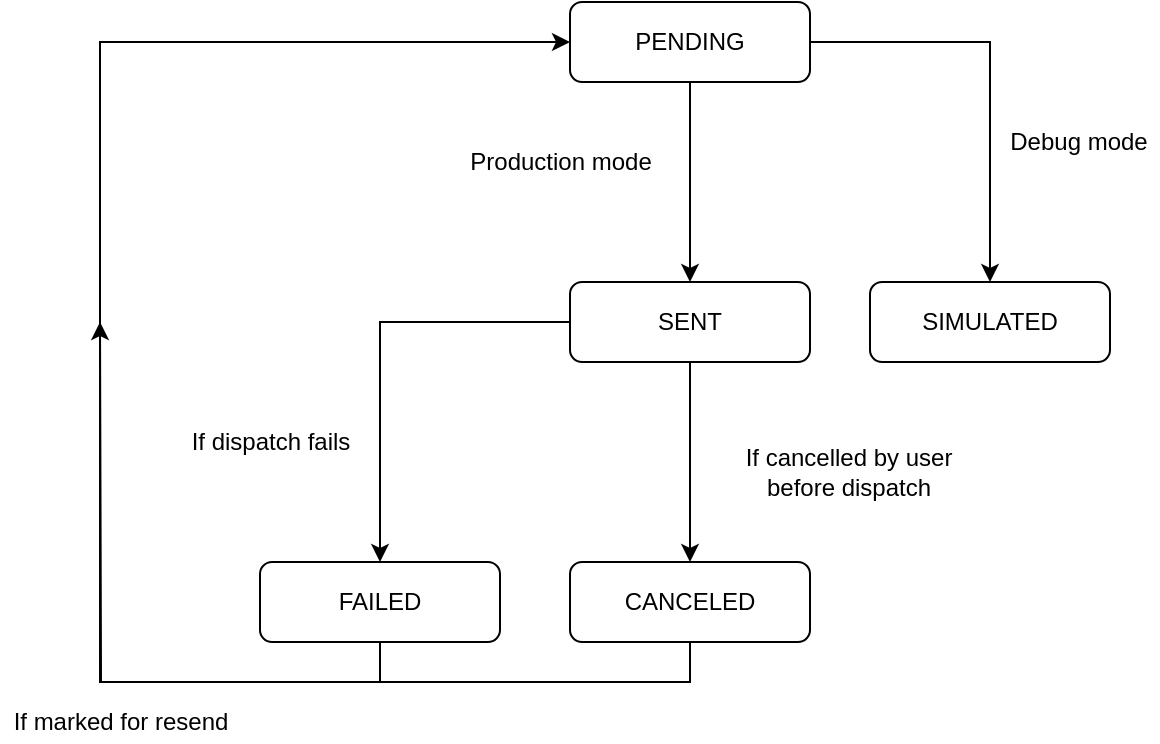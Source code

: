 <mxfile version="18.2.0" type="google"><diagram id="C5RBs43oDa-KdzZeNtuy" name="Page-1"><mxGraphModel grid="1" page="1" gridSize="10" guides="1" tooltips="1" connect="1" arrows="1" fold="1" pageScale="1" pageWidth="827" pageHeight="1169" math="0" shadow="0"><root><mxCell id="WIyWlLk6GJQsqaUBKTNV-0"/><mxCell id="WIyWlLk6GJQsqaUBKTNV-1" parent="WIyWlLk6GJQsqaUBKTNV-0"/><mxCell id="j1d3ymbcs8BPeBjmQbmN-1" style="edgeStyle=orthogonalEdgeStyle;rounded=0;orthogonalLoop=1;jettySize=auto;html=1;exitX=1;exitY=0.5;exitDx=0;exitDy=0;" edge="1" parent="WIyWlLk6GJQsqaUBKTNV-1" source="WIyWlLk6GJQsqaUBKTNV-3" target="j1d3ymbcs8BPeBjmQbmN-0"><mxGeometry relative="1" as="geometry"/></mxCell><mxCell id="j1d3ymbcs8BPeBjmQbmN-4" style="edgeStyle=orthogonalEdgeStyle;rounded=0;orthogonalLoop=1;jettySize=auto;html=1;exitX=0.5;exitY=1;exitDx=0;exitDy=0;" edge="1" parent="WIyWlLk6GJQsqaUBKTNV-1" source="WIyWlLk6GJQsqaUBKTNV-3" target="WIyWlLk6GJQsqaUBKTNV-7"><mxGeometry relative="1" as="geometry"/></mxCell><mxCell id="WIyWlLk6GJQsqaUBKTNV-3" value="&lt;div&gt;PENDING&lt;/div&gt;" style="rounded=1;whiteSpace=wrap;html=1;fontSize=12;glass=0;strokeWidth=1;shadow=0;" vertex="1" parent="WIyWlLk6GJQsqaUBKTNV-1"><mxGeometry x="335" y="80" width="120" height="40" as="geometry"/></mxCell><mxCell id="j1d3ymbcs8BPeBjmQbmN-6" style="edgeStyle=orthogonalEdgeStyle;rounded=0;orthogonalLoop=1;jettySize=auto;html=1;exitX=0.5;exitY=1;exitDx=0;exitDy=0;" edge="1" parent="WIyWlLk6GJQsqaUBKTNV-1" source="WIyWlLk6GJQsqaUBKTNV-7" target="j1d3ymbcs8BPeBjmQbmN-5"><mxGeometry relative="1" as="geometry"/></mxCell><mxCell id="j1d3ymbcs8BPeBjmQbmN-9" style="edgeStyle=orthogonalEdgeStyle;rounded=0;orthogonalLoop=1;jettySize=auto;html=1;exitX=0;exitY=0.5;exitDx=0;exitDy=0;" edge="1" parent="WIyWlLk6GJQsqaUBKTNV-1" source="WIyWlLk6GJQsqaUBKTNV-7" target="j1d3ymbcs8BPeBjmQbmN-8"><mxGeometry relative="1" as="geometry"/></mxCell><mxCell id="WIyWlLk6GJQsqaUBKTNV-7" value="&lt;div&gt;SENT&lt;/div&gt;" style="rounded=1;whiteSpace=wrap;html=1;fontSize=12;glass=0;strokeWidth=1;shadow=0;" vertex="1" parent="WIyWlLk6GJQsqaUBKTNV-1"><mxGeometry x="335" y="220" width="120" height="40" as="geometry"/></mxCell><mxCell id="j1d3ymbcs8BPeBjmQbmN-0" value="&lt;div&gt;SIMULATED&lt;/div&gt;" style="rounded=1;whiteSpace=wrap;html=1;" vertex="1" parent="WIyWlLk6GJQsqaUBKTNV-1"><mxGeometry x="485" y="220" width="120" height="40" as="geometry"/></mxCell><mxCell id="j1d3ymbcs8BPeBjmQbmN-2" value="&lt;div&gt;Production mode&lt;/div&gt;" style="text;html=1;align=center;verticalAlign=middle;resizable=0;points=[];autosize=1;strokeColor=none;fillColor=none;" vertex="1" parent="WIyWlLk6GJQsqaUBKTNV-1"><mxGeometry x="275" y="150" width="110" height="20" as="geometry"/></mxCell><mxCell id="j1d3ymbcs8BPeBjmQbmN-3" value="&lt;div&gt;Debug mode&lt;/div&gt;" style="text;html=1;align=center;verticalAlign=middle;resizable=0;points=[];autosize=1;strokeColor=none;fillColor=none;" vertex="1" parent="WIyWlLk6GJQsqaUBKTNV-1"><mxGeometry x="549" y="140" width="80" height="20" as="geometry"/></mxCell><mxCell id="j1d3ymbcs8BPeBjmQbmN-13" style="edgeStyle=orthogonalEdgeStyle;rounded=0;orthogonalLoop=1;jettySize=auto;html=1;exitX=0.5;exitY=1;exitDx=0;exitDy=0;" edge="1" parent="WIyWlLk6GJQsqaUBKTNV-1" source="j1d3ymbcs8BPeBjmQbmN-5"><mxGeometry relative="1" as="geometry"><mxPoint x="100" y="240" as="targetPoint"/></mxGeometry></mxCell><mxCell id="j1d3ymbcs8BPeBjmQbmN-5" value="CANCELED" style="rounded=1;whiteSpace=wrap;html=1;" vertex="1" parent="WIyWlLk6GJQsqaUBKTNV-1"><mxGeometry x="335" y="360" width="120" height="40" as="geometry"/></mxCell><mxCell id="j1d3ymbcs8BPeBjmQbmN-7" value="&lt;div&gt;If cancelled by user&lt;/div&gt;&lt;div&gt;before dispatch&lt;br&gt;&lt;/div&gt;" style="text;html=1;align=center;verticalAlign=middle;resizable=0;points=[];autosize=1;strokeColor=none;fillColor=none;" vertex="1" parent="WIyWlLk6GJQsqaUBKTNV-1"><mxGeometry x="414" y="300" width="120" height="30" as="geometry"/></mxCell><mxCell id="j1d3ymbcs8BPeBjmQbmN-11" style="edgeStyle=orthogonalEdgeStyle;rounded=0;orthogonalLoop=1;jettySize=auto;html=1;exitX=0.5;exitY=1;exitDx=0;exitDy=0;entryX=0;entryY=0.5;entryDx=0;entryDy=0;" edge="1" parent="WIyWlLk6GJQsqaUBKTNV-1" source="j1d3ymbcs8BPeBjmQbmN-8" target="WIyWlLk6GJQsqaUBKTNV-3"><mxGeometry relative="1" as="geometry"><mxPoint x="100" y="100" as="targetPoint"/><Array as="points"><mxPoint x="240" y="420"/><mxPoint x="100" y="420"/><mxPoint x="100" y="100"/></Array></mxGeometry></mxCell><mxCell id="j1d3ymbcs8BPeBjmQbmN-8" value="&lt;div&gt;FAILED&lt;/div&gt;" style="rounded=1;whiteSpace=wrap;html=1;" vertex="1" parent="WIyWlLk6GJQsqaUBKTNV-1"><mxGeometry x="180" y="360" width="120" height="40" as="geometry"/></mxCell><mxCell id="j1d3ymbcs8BPeBjmQbmN-10" value="If dispatch fails" style="text;html=1;align=center;verticalAlign=middle;resizable=0;points=[];autosize=1;strokeColor=none;fillColor=none;" vertex="1" parent="WIyWlLk6GJQsqaUBKTNV-1"><mxGeometry x="140" y="290" width="90" height="20" as="geometry"/></mxCell><mxCell id="j1d3ymbcs8BPeBjmQbmN-14" value="If marked for resend" style="text;html=1;align=center;verticalAlign=middle;resizable=0;points=[];autosize=1;strokeColor=none;fillColor=none;" vertex="1" parent="WIyWlLk6GJQsqaUBKTNV-1"><mxGeometry x="50" y="430" width="120" height="20" as="geometry"/></mxCell></root></mxGraphModel></diagram></mxfile>